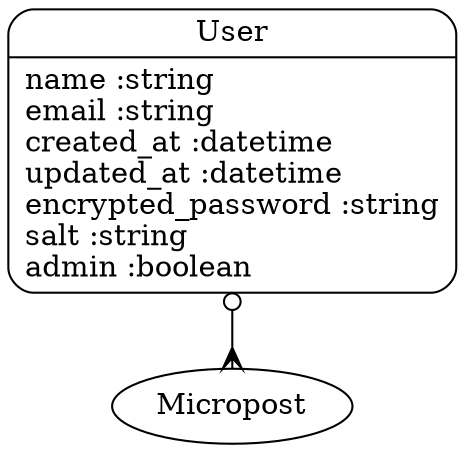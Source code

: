 digraph models_diagram {
	graph[overlap=false, splines=true]
	"User" [shape=Mrecord, label="{User|name :string\lemail :string\lcreated_at :datetime\lupdated_at :datetime\lencrypted_password :string\lsalt :string\ladmin :boolean\l}"]
	"User" -> "Micropost" [arrowtail=odot, arrowhead=crow, dir=both]
}
